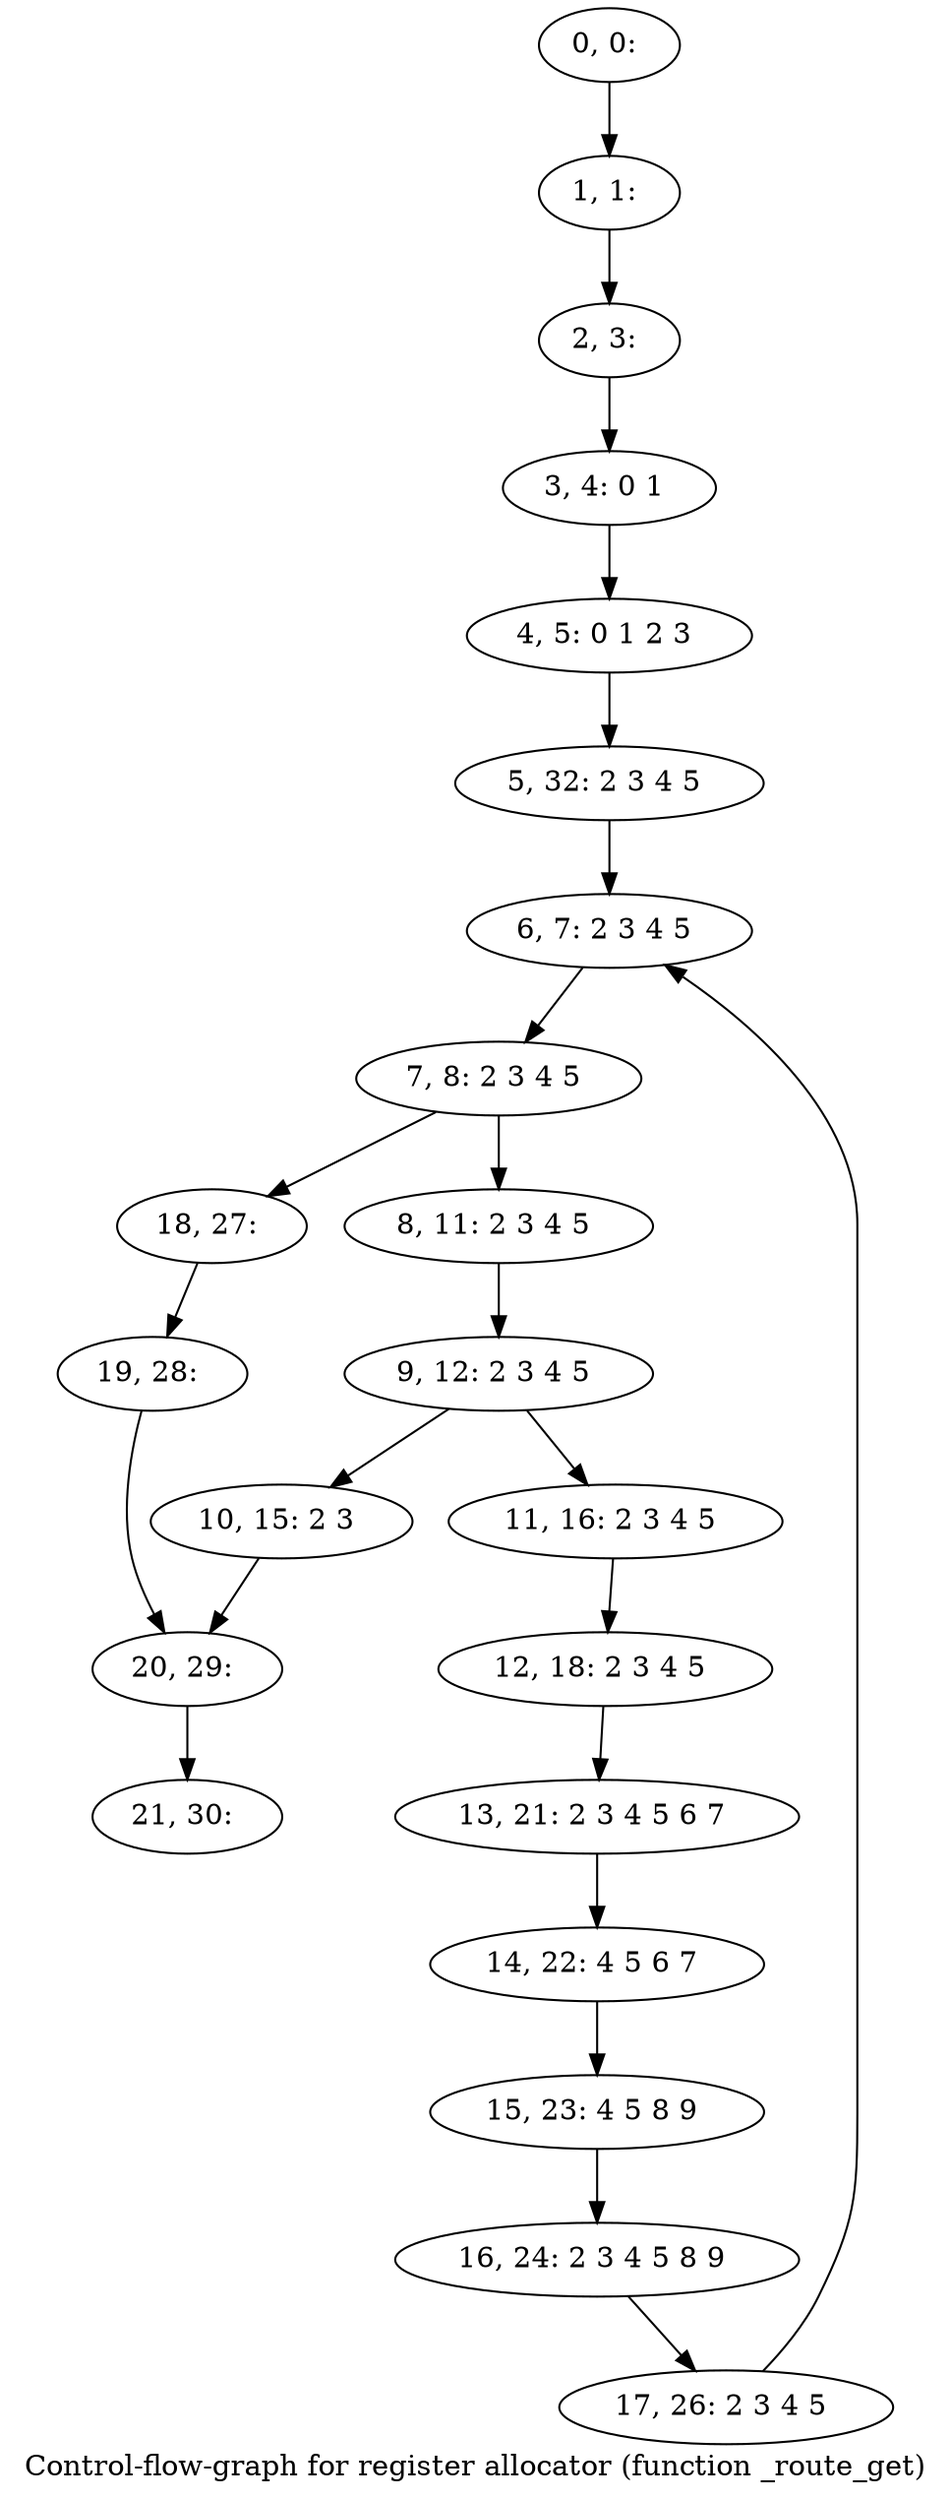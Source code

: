 digraph G {
graph [label="Control-flow-graph for register allocator (function _route_get)"]
0[label="0, 0: "];
1[label="1, 1: "];
2[label="2, 3: "];
3[label="3, 4: 0 1 "];
4[label="4, 5: 0 1 2 3 "];
5[label="5, 32: 2 3 4 5 "];
6[label="6, 7: 2 3 4 5 "];
7[label="7, 8: 2 3 4 5 "];
8[label="8, 11: 2 3 4 5 "];
9[label="9, 12: 2 3 4 5 "];
10[label="10, 15: 2 3 "];
11[label="11, 16: 2 3 4 5 "];
12[label="12, 18: 2 3 4 5 "];
13[label="13, 21: 2 3 4 5 6 7 "];
14[label="14, 22: 4 5 6 7 "];
15[label="15, 23: 4 5 8 9 "];
16[label="16, 24: 2 3 4 5 8 9 "];
17[label="17, 26: 2 3 4 5 "];
18[label="18, 27: "];
19[label="19, 28: "];
20[label="20, 29: "];
21[label="21, 30: "];
0->1 ;
1->2 ;
2->3 ;
3->4 ;
4->5 ;
5->6 ;
6->7 ;
7->8 ;
7->18 ;
8->9 ;
9->10 ;
9->11 ;
10->20 ;
11->12 ;
12->13 ;
13->14 ;
14->15 ;
15->16 ;
16->17 ;
17->6 ;
18->19 ;
19->20 ;
20->21 ;
}
